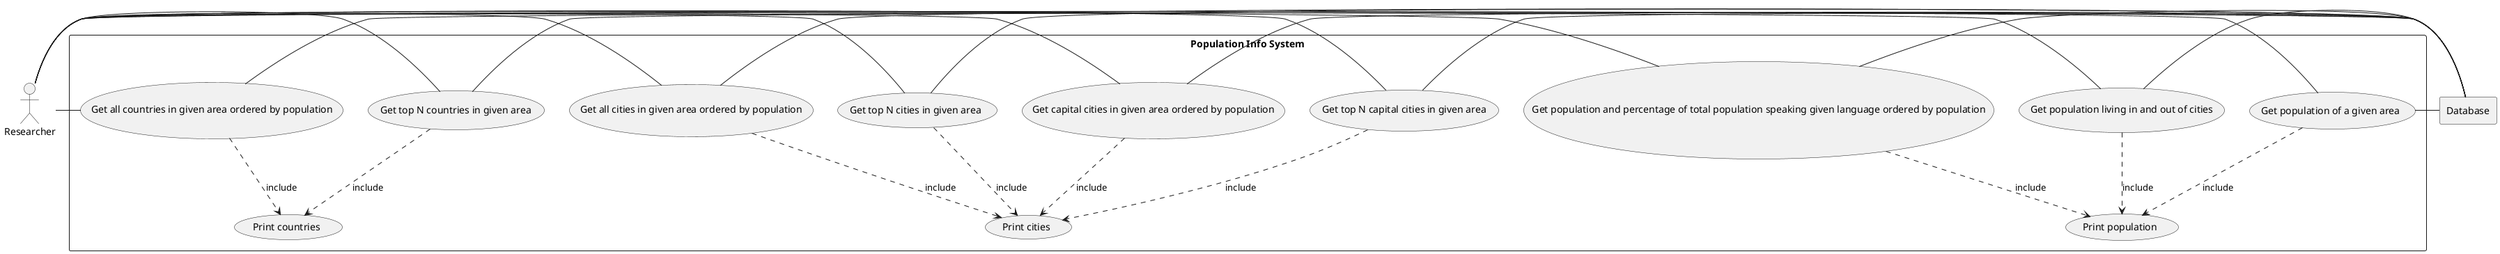 @startuml
actor Researcher as Org

Rectangle Database as DB

Rectangle "Population Info System" as System {
    usecase UCa as "Print population"
    usecase UCb as "Print cities"
    usecase UCc as "Print countries"
    usecase UC1 as "Get population of a given area"
    Org - UC1
    UC1 ..> UCa : include
    UC1 - DB
    usecase UC2 as "Get population living in and out of cities"
    Org - UC2
    UC2 ..> UCa : include
    UC2 - DB
    usecase UC3 as "Get top N capital cities in given area"
    Org - UC3
    UC3 ..> UCb : include
    UC3 - DB
    usecase UC4 as "Get capital cities in given area ordered by population"
    Org - UC4
    UC4 ..> UCb : include
    UC4 - DB
    usecase UC5 as "Get top N cities in given area"
    Org - UC5
    UC5 ..> UCb : include
    UC5 - DB
    usecase UC6 as "Get all cities in given area ordered by population"
    Org - UC6
    UC6 ..> UCb : include
    UC6 - DB
    usecase UC7 as "Get top N countries in given area"
    Org - UC7
    UC7 ..> UCc : include
    UC7 - DB
    usecase UC8 as "Get all countries in given area ordered by population"
    Org - UC8
    UC8 ..> UCc : include
    UC8 - DB
    usecase UC9 as "Get population and percentage of total population speaking given language ordered by population"
    Org - UC9
    UC9 ..> UCa : include
    UC9 - DB
}
@enduml